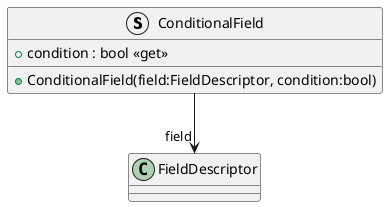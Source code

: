 @startuml
struct ConditionalField {
    + condition : bool <<get>>
    + ConditionalField(field:FieldDescriptor, condition:bool)
}
ConditionalField --> "field" FieldDescriptor
@enduml
